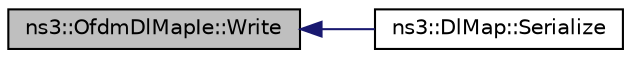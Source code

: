digraph "ns3::OfdmDlMapIe::Write"
{
  edge [fontname="Helvetica",fontsize="10",labelfontname="Helvetica",labelfontsize="10"];
  node [fontname="Helvetica",fontsize="10",shape=record];
  rankdir="LR";
  Node1 [label="ns3::OfdmDlMapIe::Write",height=0.2,width=0.4,color="black", fillcolor="grey75", style="filled", fontcolor="black"];
  Node1 -> Node2 [dir="back",color="midnightblue",fontsize="10",style="solid"];
  Node2 [label="ns3::DlMap::Serialize",height=0.2,width=0.4,color="black", fillcolor="white", style="filled",URL="$d6/d59/classns3_1_1DlMap.html#a2634be463a3e4d4bb19904a20aa97f32"];
}
